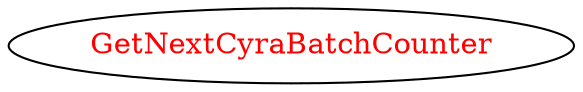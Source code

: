 digraph dependencyGraph {
 concentrate=true;
 ranksep="2.0";
 rankdir="LR"; 
 splines="ortho";
"GetNextCyraBatchCounter" [fontcolor="red"];
}